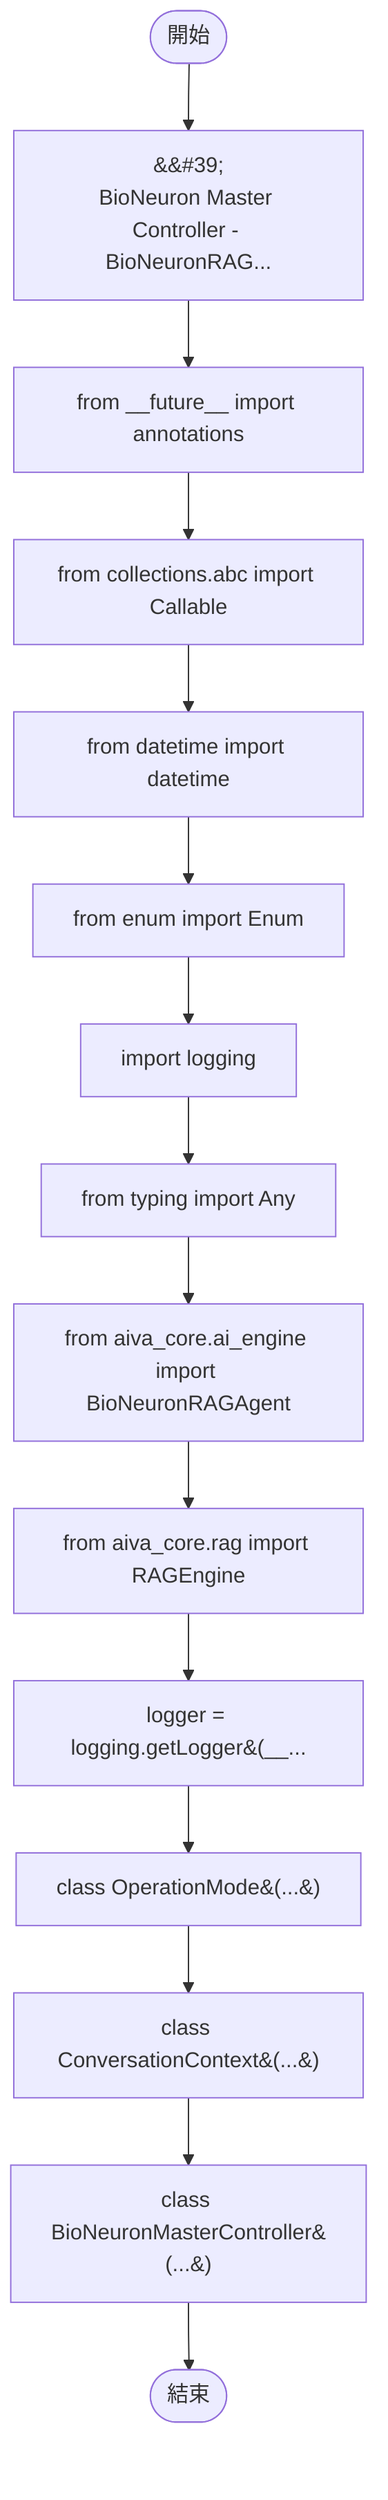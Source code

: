 flowchart TB
    n1([開始])
    n2([結束])
    n3[&amp;&#35;39;\nBioNeuron Master Controller - BioNeuronRAG...]
    n4[from __future__ import annotations]
    n5[from collections.abc import Callable]
    n6[from datetime import datetime]
    n7[from enum import Enum]
    n8[import logging]
    n9[from typing import Any]
    n10[from aiva_core.ai_engine import BioNeuronRAGAgent]
    n11[from aiva_core.rag import RAGEngine]
    n12[logger = logging.getLogger&#40;__...]
    n13[class OperationMode&#40;...&#41;]
    n14[class ConversationContext&#40;...&#41;]
    n15[class BioNeuronMasterController&#40;...&#41;]
    n1 --> n3
    n3 --> n4
    n4 --> n5
    n5 --> n6
    n6 --> n7
    n7 --> n8
    n8 --> n9
    n9 --> n10
    n10 --> n11
    n11 --> n12
    n12 --> n13
    n13 --> n14
    n14 --> n15
    n15 --> n2